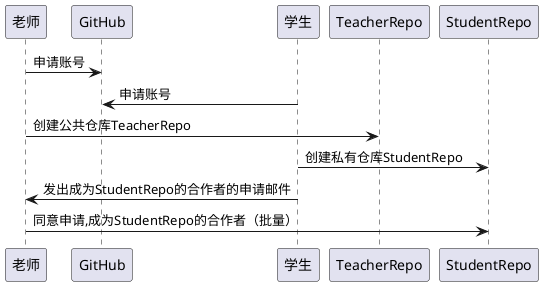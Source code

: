 @startuml
老师 -> GitHub: 申请账号
学生 -> GitHub: 申请账号
老师 -> TeacherRepo: 创建公共仓库TeacherRepo
学生 -> StudentRepo: 创建私有仓库StudentRepo
学生 -> 老师: 发出成为StudentRepo的合作者的申请邮件
老师 -> StudentRepo: 同意申请,成为StudentRepo的合作者（批量）
@enduml